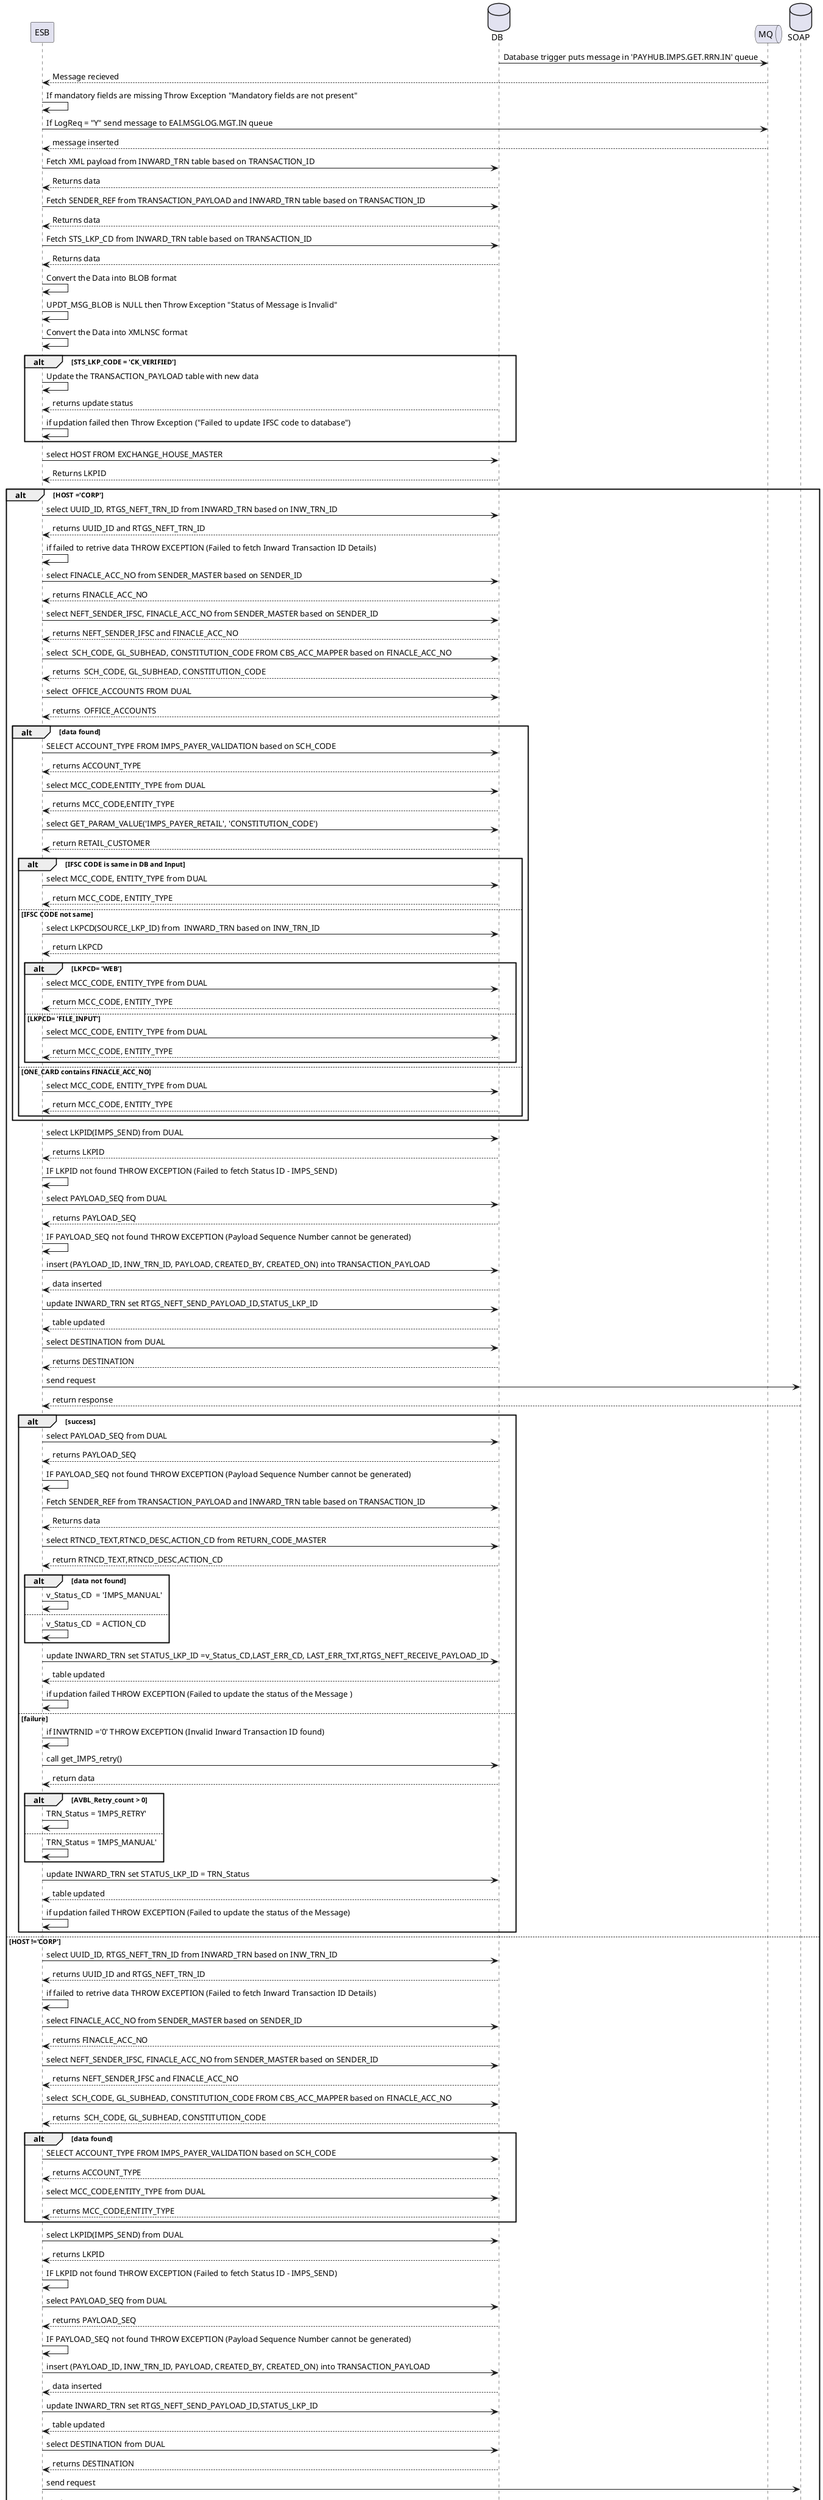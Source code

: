@startuml PH MF

participant ESB
Database "DB" as DB
Queue "MQ" as MQ
Database "SOAP" as SOAP

DB -> MQ : Database trigger puts message in 'PAYHUB.IMPS.GET.RRN.IN' queue
MQ --> ESB : Message recieved

ESB -> ESB : If mandatory fields are missing Throw Exception "Mandatory fields are not present"

ESB -> MQ: If LogReq = "Y" send message to EAI.MSGLOG.MGT.IN queue
MQ --> ESB: message inserted

ESB -> DB : Fetch XML payload from INWARD_TRN table based on TRANSACTION_ID
DB --> ESB : Returns data

ESB -> DB : Fetch SENDER_REF from TRANSACTION_PAYLOAD and INWARD_TRN table based on TRANSACTION_ID
DB --> ESB : Returns data

ESB -> DB : Fetch STS_LKP_CD from INWARD_TRN table based on TRANSACTION_ID
DB --> ESB : Returns data

ESB -> ESB : Convert the Data into BLOB format

ESB -> ESB : UPDT_MSG_BLOB is NULL then Throw Exception "Status of Message is Invalid"

ESB -> ESB : Convert the Data into XMLNSC format

alt STS_LKP_CODE = 'CK_VERIFIED'
    ESB -> ESB : Update the TRANSACTION_PAYLOAD table with new data
    DB --> ESB : returns update status
    ESB -> ESB : if updation failed then Throw Exception ("Failed to update IFSC code to database")
end

ESB -> DB : select HOST FROM EXCHANGE_HOUSE_MASTER
DB --> ESB : Returns LKPID

alt HOST ='CORP'
    ESB -> DB : select UUID_ID, RTGS_NEFT_TRN_ID from INWARD_TRN based on INW_TRN_ID
    DB --> ESB : returns UUID_ID and RTGS_NEFT_TRN_ID
    ESB -> ESB : if failed to retrive data THROW EXCEPTION (Failed to fetch Inward Transaction ID Details)
    ESB -> DB : select FINACLE_ACC_NO from SENDER_MASTER based on SENDER_ID
    DB --> ESB : returns FINACLE_ACC_NO

    ESB -> DB : select NEFT_SENDER_IFSC, FINACLE_ACC_NO from SENDER_MASTER based on SENDER_ID
    DB --> ESB : returns NEFT_SENDER_IFSC and FINACLE_ACC_NO

    ESB -> DB : select  SCH_CODE, GL_SUBHEAD, CONSTITUTION_CODE FROM CBS_ACC_MAPPER based on FINACLE_ACC_NO
    DB --> ESB : returns  SCH_CODE, GL_SUBHEAD, CONSTITUTION_CODE

    ESB -> DB : select  OFFICE_ACCOUNTS FROM DUAL
    DB --> ESB : returns  OFFICE_ACCOUNTS

    alt data found 
        ESB -> DB : SELECT ACCOUNT_TYPE FROM IMPS_PAYER_VALIDATION based on SCH_CODE
        DB --> ESB : returns ACCOUNT_TYPE

        ESB -> DB : select MCC_CODE,ENTITY_TYPE from DUAL
        DB --> ESB : returns MCC_CODE,ENTITY_TYPE
        
        ESB -> DB: select GET_PARAM_VALUE('IMPS_PAYER_RETAIL', 'CONSTITUTION_CODE')
        DB --> ESB: return RETAIL_CUSTOMER

        alt IFSC CODE is same in DB and Input
            ESB -> DB: select MCC_CODE, ENTITY_TYPE from DUAL
            DB --> ESB: return MCC_CODE, ENTITY_TYPE
        else IFSC CODE not same
            ESB -> DB: select LKPCD(SOURCE_LKP_ID) from  INWARD_TRN based on INW_TRN_ID
            DB --> ESB: return LKPCD

            alt LKPCD= 'WEB'
                ESB -> DB: select MCC_CODE, ENTITY_TYPE from DUAL
                DB --> ESB: return MCC_CODE, ENTITY_TYPE

            else LKPCD= 'FILE_INPUT'
                ESB -> DB: select MCC_CODE, ENTITY_TYPE from DUAL
                DB --> ESB: return MCC_CODE, ENTITY_TYPE
            end
        else  ONE_CARD contains FINACLE_ACC_NO
            ESB -> DB: select MCC_CODE, ENTITY_TYPE from DUAL
            DB --> ESB: return MCC_CODE, ENTITY_TYPE
        end
    end

    ESB -> DB: select LKPID(IMPS_SEND) from DUAL
    DB --> ESB : returns LKPID
    ESB -> ESB : IF LKPID not found THROW EXCEPTION (Failed to fetch Status ID - IMPS_SEND) 

    ESB -> DB: select PAYLOAD_SEQ from DUAL
    DB --> ESB : returns PAYLOAD_SEQ
    ESB -> ESB : IF PAYLOAD_SEQ not found THROW EXCEPTION (Payload Sequence Number cannot be generated)

    ESB -> DB : insert (PAYLOAD_ID, INW_TRN_ID, PAYLOAD, CREATED_BY, CREATED_ON) into TRANSACTION_PAYLOAD
    DB --> ESB : data inserted
    
    ESB -> DB : update INWARD_TRN set RTGS_NEFT_SEND_PAYLOAD_ID,STATUS_LKP_ID
    DB --> ESB : table updated

    ESB -> DB : select DESTINATION from DUAL
    DB --> ESB : returns DESTINATION

    ESB -> SOAP : send request
    SOAP --> ESB : return response
    alt success 
        ESB -> DB: select PAYLOAD_SEQ from DUAL
        DB --> ESB : returns PAYLOAD_SEQ
        ESB -> ESB : IF PAYLOAD_SEQ not found THROW EXCEPTION (Payload Sequence Number cannot be generated)
        
        ESB -> DB : Fetch SENDER_REF from TRANSACTION_PAYLOAD and INWARD_TRN table based on TRANSACTION_ID
        DB --> ESB : Returns data

        ESB -> DB : select RTNCD_TEXT,RTNCD_DESC,ACTION_CD from RETURN_CODE_MASTER
        DB --> ESB : return RTNCD_TEXT,RTNCD_DESC,ACTION_CD
        alt data not found 
            ESB -> ESB : v_Status_CD 	= 'IMPS_MANUAL'
        else 
            ESB -> ESB : v_Status_CD 	= ACTION_CD
        end

        ESB -> DB : update INWARD_TRN set STATUS_LKP_ID =v_Status_CD,LAST_ERR_CD, LAST_ERR_TXT,RTGS_NEFT_RECEIVE_PAYLOAD_ID

        DB --> ESB : table updated
        ESB-> ESB : if updation failed THROW EXCEPTION (Failed to update the status of the Message )
    else failure
        ESB -> ESB : if INWTRNID ='0' THROW EXCEPTION (Invalid Inward Transaction ID found)
        ESB -> DB : call get_IMPS_retry()
        DB --> ESB : return data

        alt AVBL_Retry_count > 0
            ESB -> ESB :  TRN_Status = 'IMPS_RETRY'
        else
            ESB -> ESB :  TRN_Status = 'IMPS_MANUAL'
        end
        ESB -> DB : update INWARD_TRN set STATUS_LKP_ID = TRN_Status
        DB --> ESB : table updated
        ESB -> ESB : if updation failed THROW EXCEPTION (Failed to update the status of the Message)
    end
    
else HOST !='CORP'

    ESB -> DB : select UUID_ID, RTGS_NEFT_TRN_ID from INWARD_TRN based on INW_TRN_ID
    DB --> ESB : returns UUID_ID and RTGS_NEFT_TRN_ID
    ESB -> ESB : if failed to retrive data THROW EXCEPTION (Failed to fetch Inward Transaction ID Details)
    ESB -> DB : select FINACLE_ACC_NO from SENDER_MASTER based on SENDER_ID
    DB --> ESB : returns FINACLE_ACC_NO
    ESB -> DB : select NEFT_SENDER_IFSC, FINACLE_ACC_NO from SENDER_MASTER based on SENDER_ID
    DB --> ESB : returns NEFT_SENDER_IFSC and FINACLE_ACC_NO
    ESB -> DB : select  SCH_CODE, GL_SUBHEAD, CONSTITUTION_CODE FROM CBS_ACC_MAPPER based on FINACLE_ACC_NO
    DB --> ESB : returns  SCH_CODE, GL_SUBHEAD, CONSTITUTION_CODE

    alt data found 
        ESB -> DB : SELECT ACCOUNT_TYPE FROM IMPS_PAYER_VALIDATION based on SCH_CODE
        DB --> ESB : returns ACCOUNT_TYPE

        ESB -> DB : select MCC_CODE,ENTITY_TYPE from DUAL
        DB --> ESB : returns MCC_CODE,ENTITY_TYPE
    end

    ESB -> DB: select LKPID(IMPS_SEND) from DUAL
    DB --> ESB : returns LKPID
    ESB -> ESB : IF LKPID not found THROW EXCEPTION (Failed to fetch Status ID - IMPS_SEND) 

    ESB -> DB: select PAYLOAD_SEQ from DUAL
    DB --> ESB : returns PAYLOAD_SEQ
    ESB -> ESB : IF PAYLOAD_SEQ not found THROW EXCEPTION (Payload Sequence Number cannot be generated)

    ESB -> DB : insert (PAYLOAD_ID, INW_TRN_ID, PAYLOAD, CREATED_BY, CREATED_ON) into TRANSACTION_PAYLOAD
    DB --> ESB : data inserted
    
    ESB -> DB : update INWARD_TRN set RTGS_NEFT_SEND_PAYLOAD_ID,STATUS_LKP_ID
    DB --> ESB : table updated

    ESB -> DB : select DESTINATION from DUAL
    DB --> ESB : returns DESTINATION

    ESB -> SOAP : send request
    SOAP --> ESB : return response
    alt success 
        ESB -> DB: select PAYLOAD_SEQ from DUAL
        DB --> ESB : returns PAYLOAD_SEQ
        ESB -> ESB : IF PAYLOAD_SEQ not found THROW EXCEPTION (Payload Sequence Number cannot be generated)
        
        ESB -> DB : Fetch SENDER_REF from TRANSACTION_PAYLOAD and INWARD_TRN table based on TRANSACTION_ID
        DB --> ESB : Returns data

        ESB -> DB : select RTNCD_TEXT,RTNCD_DESC,ACTION_CD from RETURN_CODE_MASTER
        DB --> ESB : return RTNCD_TEXT,RTNCD_DESC,ACTION_CD
        alt data not found 
            ESB -> ESB : v_Status_CD 	= 'IMPS_MANUAL'
        else 
            ESB -> ESB : v_Status_CD 	= ACTION_CD
        end

        ESB -> DB : update INWARD_TRN set STATUS_LKP_ID =v_Status_CD,LAST_ERR_CD, LAST_ERR_TXT,RTGS_NEFT_RECEIVE_PAYLOAD_ID

        DB --> ESB : table updated
        ESB-> ESB : if updation failed THROW EXCEPTION (Failed to update the status of the Message )
    else failure
        ESB -> ESB : if INWTRNID ='0' THROW EXCEPTION (Invalid Inward Transaction ID found)
        ESB -> DB : call get_IMPS_retry()
        DB --> ESB : return data

        alt AVBL_Retry_count > 0
            ESB -> ESB :  TRN_Status = 'IMPS_RETRY'
        else
            ESB -> ESB :  TRN_Status = 'IMPS_MANUAL'
        end
        ESB -> DB : update INWARD_TRN set STATUS_LKP_ID = TRN_Status
        DB --> ESB : table updated
        ESB -> ESB : if updation failed THROW EXCEPTION (Failed to update the status of the Message)
    end
end

@enduml
